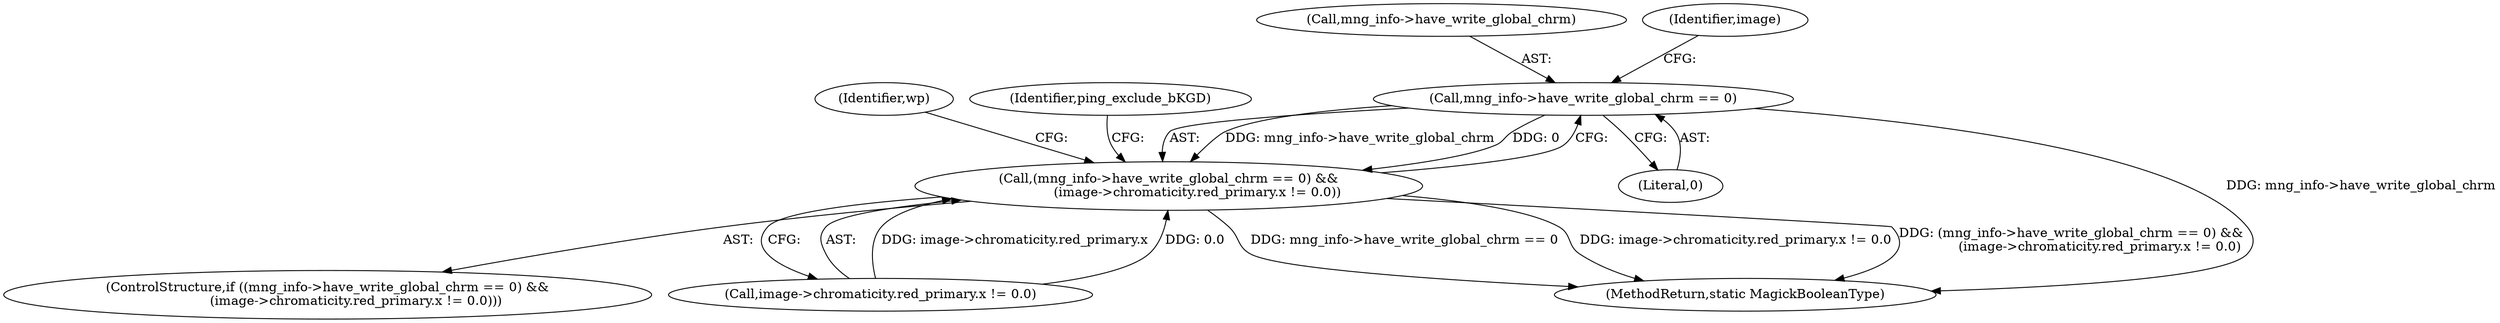 digraph "0_ImageMagick_816ecab6c532ae086ff4186b3eaf4aa7092d536f@API" {
"1007436" [label="(Call,mng_info->have_write_global_chrm == 0)"];
"1007435" [label="(Call,(mng_info->have_write_global_chrm == 0) &&\n              (image->chromaticity.red_primary.x != 0.0))"];
"1007436" [label="(Call,mng_info->have_write_global_chrm == 0)"];
"1007441" [label="(Call,image->chromaticity.red_primary.x != 0.0)"];
"1007437" [label="(Call,mng_info->have_write_global_chrm)"];
"1007435" [label="(Call,(mng_info->have_write_global_chrm == 0) &&\n              (image->chromaticity.red_primary.x != 0.0))"];
"1007445" [label="(Identifier,image)"];
"1007440" [label="(Literal,0)"];
"1007434" [label="(ControlStructure,if ((mng_info->have_write_global_chrm == 0) &&\n              (image->chromaticity.red_primary.x != 0.0)))"];
"1007456" [label="(Identifier,wp)"];
"1009779" [label="(MethodReturn,static MagickBooleanType)"];
"1007522" [label="(Identifier,ping_exclude_bKGD)"];
"1007436" -> "1007435"  [label="AST: "];
"1007436" -> "1007440"  [label="CFG: "];
"1007437" -> "1007436"  [label="AST: "];
"1007440" -> "1007436"  [label="AST: "];
"1007445" -> "1007436"  [label="CFG: "];
"1007435" -> "1007436"  [label="CFG: "];
"1007436" -> "1009779"  [label="DDG: mng_info->have_write_global_chrm"];
"1007436" -> "1007435"  [label="DDG: mng_info->have_write_global_chrm"];
"1007436" -> "1007435"  [label="DDG: 0"];
"1007435" -> "1007434"  [label="AST: "];
"1007435" -> "1007441"  [label="CFG: "];
"1007441" -> "1007435"  [label="AST: "];
"1007456" -> "1007435"  [label="CFG: "];
"1007522" -> "1007435"  [label="CFG: "];
"1007435" -> "1009779"  [label="DDG: mng_info->have_write_global_chrm == 0"];
"1007435" -> "1009779"  [label="DDG: image->chromaticity.red_primary.x != 0.0"];
"1007435" -> "1009779"  [label="DDG: (mng_info->have_write_global_chrm == 0) &&\n              (image->chromaticity.red_primary.x != 0.0)"];
"1007441" -> "1007435"  [label="DDG: image->chromaticity.red_primary.x"];
"1007441" -> "1007435"  [label="DDG: 0.0"];
}
